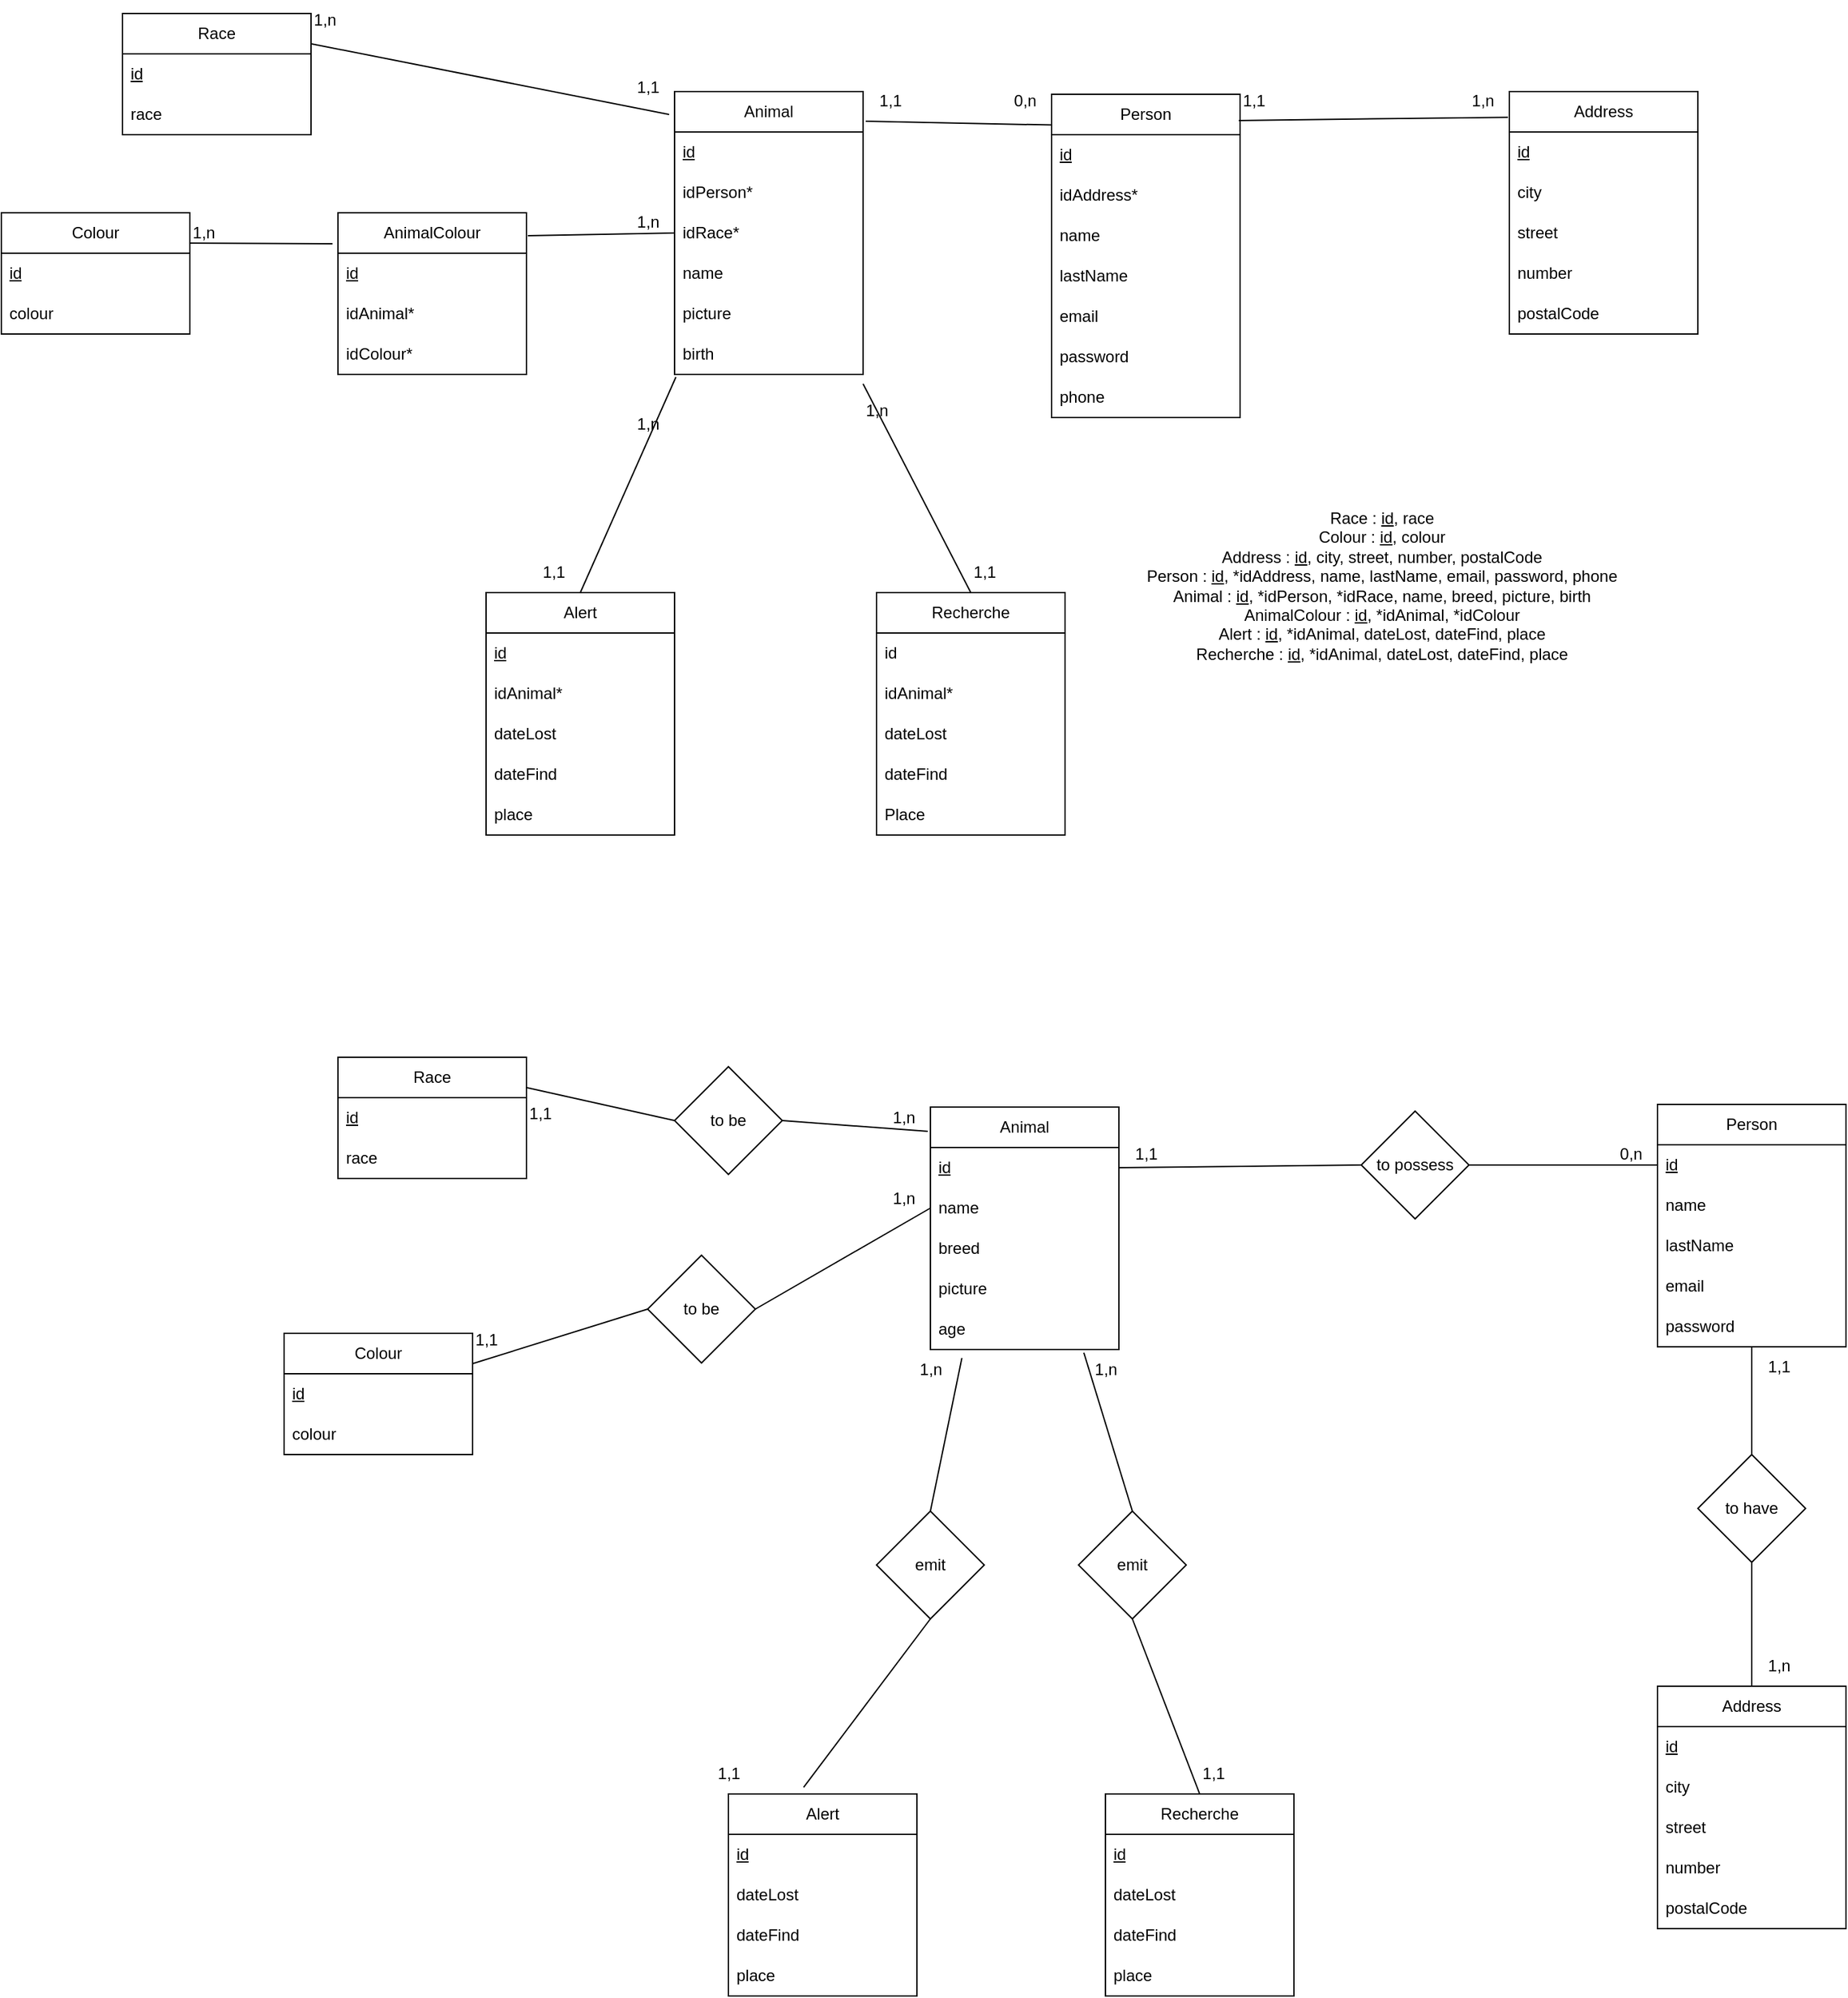 <mxfile version="23.1.2" type="device">
  <diagram name="Page-1" id="J8vOMFHtQtcJ13KvhL6_">
    <mxGraphModel dx="2780" dy="733" grid="1" gridSize="10" guides="1" tooltips="1" connect="1" arrows="1" fold="1" page="0" pageScale="1" pageWidth="827" pageHeight="1169" background="#FFFFFF" math="0" shadow="0">
      <root>
        <mxCell id="0" />
        <mxCell id="1" parent="0" />
        <mxCell id="h1bzfyce9Wk_m36BZG1F-1" value="Animal" style="swimlane;fontStyle=0;childLayout=stackLayout;horizontal=1;startSize=30;horizontalStack=0;resizeParent=1;resizeParentMax=0;resizeLast=0;collapsible=1;marginBottom=0;whiteSpace=wrap;html=1;" vertex="1" parent="1">
          <mxGeometry x="90" y="648" width="140" height="210" as="geometry" />
        </mxCell>
        <mxCell id="h1bzfyce9Wk_m36BZG1F-2" value="&lt;u&gt;id&lt;/u&gt;" style="text;strokeColor=none;fillColor=none;align=left;verticalAlign=middle;spacingLeft=4;spacingRight=4;overflow=hidden;points=[[0,0.5],[1,0.5]];portConstraint=eastwest;rotatable=0;whiteSpace=wrap;html=1;" vertex="1" parent="h1bzfyce9Wk_m36BZG1F-1">
          <mxGeometry y="30" width="140" height="30" as="geometry" />
        </mxCell>
        <mxCell id="h1bzfyce9Wk_m36BZG1F-6" value="idPerson*" style="text;strokeColor=none;fillColor=none;align=left;verticalAlign=middle;spacingLeft=4;spacingRight=4;overflow=hidden;points=[[0,0.5],[1,0.5]];portConstraint=eastwest;rotatable=0;whiteSpace=wrap;html=1;" vertex="1" parent="h1bzfyce9Wk_m36BZG1F-1">
          <mxGeometry y="60" width="140" height="30" as="geometry" />
        </mxCell>
        <mxCell id="h1bzfyce9Wk_m36BZG1F-90" value="idRace*" style="text;strokeColor=none;fillColor=none;align=left;verticalAlign=middle;spacingLeft=4;spacingRight=4;overflow=hidden;points=[[0,0.5],[1,0.5]];portConstraint=eastwest;rotatable=0;whiteSpace=wrap;html=1;" vertex="1" parent="h1bzfyce9Wk_m36BZG1F-1">
          <mxGeometry y="90" width="140" height="30" as="geometry" />
        </mxCell>
        <mxCell id="h1bzfyce9Wk_m36BZG1F-3" value="name" style="text;strokeColor=none;fillColor=none;align=left;verticalAlign=middle;spacingLeft=4;spacingRight=4;overflow=hidden;points=[[0,0.5],[1,0.5]];portConstraint=eastwest;rotatable=0;whiteSpace=wrap;html=1;" vertex="1" parent="h1bzfyce9Wk_m36BZG1F-1">
          <mxGeometry y="120" width="140" height="30" as="geometry" />
        </mxCell>
        <mxCell id="h1bzfyce9Wk_m36BZG1F-5" value="picture" style="text;strokeColor=none;fillColor=none;align=left;verticalAlign=middle;spacingLeft=4;spacingRight=4;overflow=hidden;points=[[0,0.5],[1,0.5]];portConstraint=eastwest;rotatable=0;whiteSpace=wrap;html=1;" vertex="1" parent="h1bzfyce9Wk_m36BZG1F-1">
          <mxGeometry y="150" width="140" height="30" as="geometry" />
        </mxCell>
        <mxCell id="h1bzfyce9Wk_m36BZG1F-7" value="birth" style="text;strokeColor=none;fillColor=none;align=left;verticalAlign=middle;spacingLeft=4;spacingRight=4;overflow=hidden;points=[[0,0.5],[1,0.5]];portConstraint=eastwest;rotatable=0;whiteSpace=wrap;html=1;" vertex="1" parent="h1bzfyce9Wk_m36BZG1F-1">
          <mxGeometry y="180" width="140" height="30" as="geometry" />
        </mxCell>
        <mxCell id="h1bzfyce9Wk_m36BZG1F-8" value="Person" style="swimlane;fontStyle=0;childLayout=stackLayout;horizontal=1;startSize=30;horizontalStack=0;resizeParent=1;resizeParentMax=0;resizeLast=0;collapsible=1;marginBottom=0;whiteSpace=wrap;html=1;" vertex="1" parent="1">
          <mxGeometry x="370" y="650" width="140" height="240" as="geometry" />
        </mxCell>
        <mxCell id="h1bzfyce9Wk_m36BZG1F-9" value="&lt;u&gt;id&lt;/u&gt;" style="text;strokeColor=none;fillColor=none;align=left;verticalAlign=middle;spacingLeft=4;spacingRight=4;overflow=hidden;points=[[0,0.5],[1,0.5]];portConstraint=eastwest;rotatable=0;whiteSpace=wrap;html=1;" vertex="1" parent="h1bzfyce9Wk_m36BZG1F-8">
          <mxGeometry y="30" width="140" height="30" as="geometry" />
        </mxCell>
        <mxCell id="h1bzfyce9Wk_m36BZG1F-14" value="idAddress*" style="text;strokeColor=none;fillColor=none;align=left;verticalAlign=middle;spacingLeft=4;spacingRight=4;overflow=hidden;points=[[0,0.5],[1,0.5]];portConstraint=eastwest;rotatable=0;whiteSpace=wrap;html=1;" vertex="1" parent="h1bzfyce9Wk_m36BZG1F-8">
          <mxGeometry y="60" width="140" height="30" as="geometry" />
        </mxCell>
        <mxCell id="h1bzfyce9Wk_m36BZG1F-10" value="name" style="text;strokeColor=none;fillColor=none;align=left;verticalAlign=middle;spacingLeft=4;spacingRight=4;overflow=hidden;points=[[0,0.5],[1,0.5]];portConstraint=eastwest;rotatable=0;whiteSpace=wrap;html=1;" vertex="1" parent="h1bzfyce9Wk_m36BZG1F-8">
          <mxGeometry y="90" width="140" height="30" as="geometry" />
        </mxCell>
        <mxCell id="h1bzfyce9Wk_m36BZG1F-11" value="lastName" style="text;strokeColor=none;fillColor=none;align=left;verticalAlign=middle;spacingLeft=4;spacingRight=4;overflow=hidden;points=[[0,0.5],[1,0.5]];portConstraint=eastwest;rotatable=0;whiteSpace=wrap;html=1;" vertex="1" parent="h1bzfyce9Wk_m36BZG1F-8">
          <mxGeometry y="120" width="140" height="30" as="geometry" />
        </mxCell>
        <mxCell id="h1bzfyce9Wk_m36BZG1F-12" value="email" style="text;strokeColor=none;fillColor=none;align=left;verticalAlign=middle;spacingLeft=4;spacingRight=4;overflow=hidden;points=[[0,0.5],[1,0.5]];portConstraint=eastwest;rotatable=0;whiteSpace=wrap;html=1;" vertex="1" parent="h1bzfyce9Wk_m36BZG1F-8">
          <mxGeometry y="150" width="140" height="30" as="geometry" />
        </mxCell>
        <mxCell id="h1bzfyce9Wk_m36BZG1F-13" value="password" style="text;strokeColor=none;fillColor=none;align=left;verticalAlign=middle;spacingLeft=4;spacingRight=4;overflow=hidden;points=[[0,0.5],[1,0.5]];portConstraint=eastwest;rotatable=0;whiteSpace=wrap;html=1;" vertex="1" parent="h1bzfyce9Wk_m36BZG1F-8">
          <mxGeometry y="180" width="140" height="30" as="geometry" />
        </mxCell>
        <mxCell id="h1bzfyce9Wk_m36BZG1F-114" value="phone" style="text;strokeColor=none;fillColor=none;align=left;verticalAlign=middle;spacingLeft=4;spacingRight=4;overflow=hidden;points=[[0,0.5],[1,0.5]];portConstraint=eastwest;rotatable=0;whiteSpace=wrap;html=1;" vertex="1" parent="h1bzfyce9Wk_m36BZG1F-8">
          <mxGeometry y="210" width="140" height="30" as="geometry" />
        </mxCell>
        <mxCell id="h1bzfyce9Wk_m36BZG1F-15" value="Alert" style="swimlane;fontStyle=0;childLayout=stackLayout;horizontal=1;startSize=30;horizontalStack=0;resizeParent=1;resizeParentMax=0;resizeLast=0;collapsible=1;marginBottom=0;whiteSpace=wrap;html=1;" vertex="1" parent="1">
          <mxGeometry x="-50" y="1020" width="140" height="180" as="geometry" />
        </mxCell>
        <mxCell id="h1bzfyce9Wk_m36BZG1F-16" value="&lt;u&gt;id&lt;/u&gt;" style="text;strokeColor=none;fillColor=none;align=left;verticalAlign=middle;spacingLeft=4;spacingRight=4;overflow=hidden;points=[[0,0.5],[1,0.5]];portConstraint=eastwest;rotatable=0;whiteSpace=wrap;html=1;" vertex="1" parent="h1bzfyce9Wk_m36BZG1F-15">
          <mxGeometry y="30" width="140" height="30" as="geometry" />
        </mxCell>
        <mxCell id="h1bzfyce9Wk_m36BZG1F-17" value="idAnimal*" style="text;strokeColor=none;fillColor=none;align=left;verticalAlign=middle;spacingLeft=4;spacingRight=4;overflow=hidden;points=[[0,0.5],[1,0.5]];portConstraint=eastwest;rotatable=0;whiteSpace=wrap;html=1;" vertex="1" parent="h1bzfyce9Wk_m36BZG1F-15">
          <mxGeometry y="60" width="140" height="30" as="geometry" />
        </mxCell>
        <mxCell id="h1bzfyce9Wk_m36BZG1F-18" value="dateLost" style="text;strokeColor=none;fillColor=none;align=left;verticalAlign=middle;spacingLeft=4;spacingRight=4;overflow=hidden;points=[[0,0.5],[1,0.5]];portConstraint=eastwest;rotatable=0;whiteSpace=wrap;html=1;" vertex="1" parent="h1bzfyce9Wk_m36BZG1F-15">
          <mxGeometry y="90" width="140" height="30" as="geometry" />
        </mxCell>
        <mxCell id="h1bzfyce9Wk_m36BZG1F-19" value="dateFind" style="text;strokeColor=none;fillColor=none;align=left;verticalAlign=middle;spacingLeft=4;spacingRight=4;overflow=hidden;points=[[0,0.5],[1,0.5]];portConstraint=eastwest;rotatable=0;whiteSpace=wrap;html=1;" vertex="1" parent="h1bzfyce9Wk_m36BZG1F-15">
          <mxGeometry y="120" width="140" height="30" as="geometry" />
        </mxCell>
        <mxCell id="h1bzfyce9Wk_m36BZG1F-20" value="place" style="text;strokeColor=none;fillColor=none;align=left;verticalAlign=middle;spacingLeft=4;spacingRight=4;overflow=hidden;points=[[0,0.5],[1,0.5]];portConstraint=eastwest;rotatable=0;whiteSpace=wrap;html=1;" vertex="1" parent="h1bzfyce9Wk_m36BZG1F-15">
          <mxGeometry y="150" width="140" height="30" as="geometry" />
        </mxCell>
        <mxCell id="h1bzfyce9Wk_m36BZG1F-21" value="Address" style="swimlane;fontStyle=0;childLayout=stackLayout;horizontal=1;startSize=30;horizontalStack=0;resizeParent=1;resizeParentMax=0;resizeLast=0;collapsible=1;marginBottom=0;whiteSpace=wrap;html=1;" vertex="1" parent="1">
          <mxGeometry x="710" y="648" width="140" height="180" as="geometry" />
        </mxCell>
        <mxCell id="h1bzfyce9Wk_m36BZG1F-22" value="&lt;u&gt;id&lt;/u&gt;" style="text;strokeColor=none;fillColor=none;align=left;verticalAlign=middle;spacingLeft=4;spacingRight=4;overflow=hidden;points=[[0,0.5],[1,0.5]];portConstraint=eastwest;rotatable=0;whiteSpace=wrap;html=1;" vertex="1" parent="h1bzfyce9Wk_m36BZG1F-21">
          <mxGeometry y="30" width="140" height="30" as="geometry" />
        </mxCell>
        <mxCell id="h1bzfyce9Wk_m36BZG1F-23" value="city" style="text;strokeColor=none;fillColor=none;align=left;verticalAlign=middle;spacingLeft=4;spacingRight=4;overflow=hidden;points=[[0,0.5],[1,0.5]];portConstraint=eastwest;rotatable=0;whiteSpace=wrap;html=1;" vertex="1" parent="h1bzfyce9Wk_m36BZG1F-21">
          <mxGeometry y="60" width="140" height="30" as="geometry" />
        </mxCell>
        <mxCell id="h1bzfyce9Wk_m36BZG1F-24" value="street" style="text;strokeColor=none;fillColor=none;align=left;verticalAlign=middle;spacingLeft=4;spacingRight=4;overflow=hidden;points=[[0,0.5],[1,0.5]];portConstraint=eastwest;rotatable=0;whiteSpace=wrap;html=1;" vertex="1" parent="h1bzfyce9Wk_m36BZG1F-21">
          <mxGeometry y="90" width="140" height="30" as="geometry" />
        </mxCell>
        <mxCell id="h1bzfyce9Wk_m36BZG1F-25" value="number" style="text;strokeColor=none;fillColor=none;align=left;verticalAlign=middle;spacingLeft=4;spacingRight=4;overflow=hidden;points=[[0,0.5],[1,0.5]];portConstraint=eastwest;rotatable=0;whiteSpace=wrap;html=1;" vertex="1" parent="h1bzfyce9Wk_m36BZG1F-21">
          <mxGeometry y="120" width="140" height="30" as="geometry" />
        </mxCell>
        <mxCell id="h1bzfyce9Wk_m36BZG1F-26" value="postalCode" style="text;strokeColor=none;fillColor=none;align=left;verticalAlign=middle;spacingLeft=4;spacingRight=4;overflow=hidden;points=[[0,0.5],[1,0.5]];portConstraint=eastwest;rotatable=0;whiteSpace=wrap;html=1;" vertex="1" parent="h1bzfyce9Wk_m36BZG1F-21">
          <mxGeometry y="150" width="140" height="30" as="geometry" />
        </mxCell>
        <mxCell id="h1bzfyce9Wk_m36BZG1F-28" value="" style="endArrow=none;html=1;rounded=0;exitX=1.014;exitY=0.105;exitDx=0;exitDy=0;exitPerimeter=0;entryX=0;entryY=0.095;entryDx=0;entryDy=0;entryPerimeter=0;" edge="1" parent="1" source="h1bzfyce9Wk_m36BZG1F-1" target="h1bzfyce9Wk_m36BZG1F-8">
          <mxGeometry width="50" height="50" relative="1" as="geometry">
            <mxPoint x="680" y="990" as="sourcePoint" />
            <mxPoint x="730" y="940" as="targetPoint" />
          </mxGeometry>
        </mxCell>
        <mxCell id="h1bzfyce9Wk_m36BZG1F-31" value="0,n" style="text;html=1;align=center;verticalAlign=middle;resizable=0;points=[];autosize=1;strokeColor=none;fillColor=none;" vertex="1" parent="1">
          <mxGeometry x="330" y="640" width="40" height="30" as="geometry" />
        </mxCell>
        <mxCell id="h1bzfyce9Wk_m36BZG1F-33" value="1,1" style="text;html=1;align=center;verticalAlign=middle;resizable=0;points=[];autosize=1;strokeColor=none;fillColor=none;" vertex="1" parent="1">
          <mxGeometry x="230" y="640" width="40" height="30" as="geometry" />
        </mxCell>
        <mxCell id="h1bzfyce9Wk_m36BZG1F-37" value="Animal" style="swimlane;fontStyle=0;childLayout=stackLayout;horizontal=1;startSize=30;horizontalStack=0;resizeParent=1;resizeParentMax=0;resizeLast=0;collapsible=1;marginBottom=0;whiteSpace=wrap;html=1;" vertex="1" parent="1">
          <mxGeometry x="280" y="1402" width="140" height="180" as="geometry" />
        </mxCell>
        <mxCell id="h1bzfyce9Wk_m36BZG1F-38" value="&lt;u&gt;id&lt;/u&gt;" style="text;strokeColor=none;fillColor=none;align=left;verticalAlign=middle;spacingLeft=4;spacingRight=4;overflow=hidden;points=[[0,0.5],[1,0.5]];portConstraint=eastwest;rotatable=0;whiteSpace=wrap;html=1;" vertex="1" parent="h1bzfyce9Wk_m36BZG1F-37">
          <mxGeometry y="30" width="140" height="30" as="geometry" />
        </mxCell>
        <mxCell id="h1bzfyce9Wk_m36BZG1F-39" value="name" style="text;strokeColor=none;fillColor=none;align=left;verticalAlign=middle;spacingLeft=4;spacingRight=4;overflow=hidden;points=[[0,0.5],[1,0.5]];portConstraint=eastwest;rotatable=0;whiteSpace=wrap;html=1;" vertex="1" parent="h1bzfyce9Wk_m36BZG1F-37">
          <mxGeometry y="60" width="140" height="30" as="geometry" />
        </mxCell>
        <mxCell id="h1bzfyce9Wk_m36BZG1F-40" value="breed" style="text;strokeColor=none;fillColor=none;align=left;verticalAlign=middle;spacingLeft=4;spacingRight=4;overflow=hidden;points=[[0,0.5],[1,0.5]];portConstraint=eastwest;rotatable=0;whiteSpace=wrap;html=1;" vertex="1" parent="h1bzfyce9Wk_m36BZG1F-37">
          <mxGeometry y="90" width="140" height="30" as="geometry" />
        </mxCell>
        <mxCell id="h1bzfyce9Wk_m36BZG1F-41" value="picture" style="text;strokeColor=none;fillColor=none;align=left;verticalAlign=middle;spacingLeft=4;spacingRight=4;overflow=hidden;points=[[0,0.5],[1,0.5]];portConstraint=eastwest;rotatable=0;whiteSpace=wrap;html=1;" vertex="1" parent="h1bzfyce9Wk_m36BZG1F-37">
          <mxGeometry y="120" width="140" height="30" as="geometry" />
        </mxCell>
        <mxCell id="h1bzfyce9Wk_m36BZG1F-42" value="age" style="text;strokeColor=none;fillColor=none;align=left;verticalAlign=middle;spacingLeft=4;spacingRight=4;overflow=hidden;points=[[0,0.5],[1,0.5]];portConstraint=eastwest;rotatable=0;whiteSpace=wrap;html=1;" vertex="1" parent="h1bzfyce9Wk_m36BZG1F-37">
          <mxGeometry y="150" width="140" height="30" as="geometry" />
        </mxCell>
        <mxCell id="h1bzfyce9Wk_m36BZG1F-43" value="Person" style="swimlane;fontStyle=0;childLayout=stackLayout;horizontal=1;startSize=30;horizontalStack=0;resizeParent=1;resizeParentMax=0;resizeLast=0;collapsible=1;marginBottom=0;whiteSpace=wrap;html=1;" vertex="1" parent="1">
          <mxGeometry x="820" y="1400" width="140" height="180" as="geometry" />
        </mxCell>
        <mxCell id="h1bzfyce9Wk_m36BZG1F-44" value="&lt;u&gt;id&lt;/u&gt;" style="text;strokeColor=none;fillColor=none;align=left;verticalAlign=middle;spacingLeft=4;spacingRight=4;overflow=hidden;points=[[0,0.5],[1,0.5]];portConstraint=eastwest;rotatable=0;whiteSpace=wrap;html=1;" vertex="1" parent="h1bzfyce9Wk_m36BZG1F-43">
          <mxGeometry y="30" width="140" height="30" as="geometry" />
        </mxCell>
        <mxCell id="h1bzfyce9Wk_m36BZG1F-45" value="name" style="text;strokeColor=none;fillColor=none;align=left;verticalAlign=middle;spacingLeft=4;spacingRight=4;overflow=hidden;points=[[0,0.5],[1,0.5]];portConstraint=eastwest;rotatable=0;whiteSpace=wrap;html=1;" vertex="1" parent="h1bzfyce9Wk_m36BZG1F-43">
          <mxGeometry y="60" width="140" height="30" as="geometry" />
        </mxCell>
        <mxCell id="h1bzfyce9Wk_m36BZG1F-46" value="lastName" style="text;strokeColor=none;fillColor=none;align=left;verticalAlign=middle;spacingLeft=4;spacingRight=4;overflow=hidden;points=[[0,0.5],[1,0.5]];portConstraint=eastwest;rotatable=0;whiteSpace=wrap;html=1;" vertex="1" parent="h1bzfyce9Wk_m36BZG1F-43">
          <mxGeometry y="90" width="140" height="30" as="geometry" />
        </mxCell>
        <mxCell id="h1bzfyce9Wk_m36BZG1F-47" value="email" style="text;strokeColor=none;fillColor=none;align=left;verticalAlign=middle;spacingLeft=4;spacingRight=4;overflow=hidden;points=[[0,0.5],[1,0.5]];portConstraint=eastwest;rotatable=0;whiteSpace=wrap;html=1;" vertex="1" parent="h1bzfyce9Wk_m36BZG1F-43">
          <mxGeometry y="120" width="140" height="30" as="geometry" />
        </mxCell>
        <mxCell id="h1bzfyce9Wk_m36BZG1F-48" value="password" style="text;strokeColor=none;fillColor=none;align=left;verticalAlign=middle;spacingLeft=4;spacingRight=4;overflow=hidden;points=[[0,0.5],[1,0.5]];portConstraint=eastwest;rotatable=0;whiteSpace=wrap;html=1;" vertex="1" parent="h1bzfyce9Wk_m36BZG1F-43">
          <mxGeometry y="150" width="140" height="30" as="geometry" />
        </mxCell>
        <mxCell id="h1bzfyce9Wk_m36BZG1F-49" value="Alert" style="swimlane;fontStyle=0;childLayout=stackLayout;horizontal=1;startSize=30;horizontalStack=0;resizeParent=1;resizeParentMax=0;resizeLast=0;collapsible=1;marginBottom=0;whiteSpace=wrap;html=1;" vertex="1" parent="1">
          <mxGeometry x="130" y="1912" width="140" height="150" as="geometry" />
        </mxCell>
        <mxCell id="h1bzfyce9Wk_m36BZG1F-50" value="&lt;u&gt;id&lt;/u&gt;" style="text;strokeColor=none;fillColor=none;align=left;verticalAlign=middle;spacingLeft=4;spacingRight=4;overflow=hidden;points=[[0,0.5],[1,0.5]];portConstraint=eastwest;rotatable=0;whiteSpace=wrap;html=1;" vertex="1" parent="h1bzfyce9Wk_m36BZG1F-49">
          <mxGeometry y="30" width="140" height="30" as="geometry" />
        </mxCell>
        <mxCell id="h1bzfyce9Wk_m36BZG1F-51" value="dateLost" style="text;strokeColor=none;fillColor=none;align=left;verticalAlign=middle;spacingLeft=4;spacingRight=4;overflow=hidden;points=[[0,0.5],[1,0.5]];portConstraint=eastwest;rotatable=0;whiteSpace=wrap;html=1;" vertex="1" parent="h1bzfyce9Wk_m36BZG1F-49">
          <mxGeometry y="60" width="140" height="30" as="geometry" />
        </mxCell>
        <mxCell id="h1bzfyce9Wk_m36BZG1F-52" value="dateFind" style="text;strokeColor=none;fillColor=none;align=left;verticalAlign=middle;spacingLeft=4;spacingRight=4;overflow=hidden;points=[[0,0.5],[1,0.5]];portConstraint=eastwest;rotatable=0;whiteSpace=wrap;html=1;" vertex="1" parent="h1bzfyce9Wk_m36BZG1F-49">
          <mxGeometry y="90" width="140" height="30" as="geometry" />
        </mxCell>
        <mxCell id="h1bzfyce9Wk_m36BZG1F-53" value="place" style="text;strokeColor=none;fillColor=none;align=left;verticalAlign=middle;spacingLeft=4;spacingRight=4;overflow=hidden;points=[[0,0.5],[1,0.5]];portConstraint=eastwest;rotatable=0;whiteSpace=wrap;html=1;" vertex="1" parent="h1bzfyce9Wk_m36BZG1F-49">
          <mxGeometry y="120" width="140" height="30" as="geometry" />
        </mxCell>
        <mxCell id="h1bzfyce9Wk_m36BZG1F-54" value="Address" style="swimlane;fontStyle=0;childLayout=stackLayout;horizontal=1;startSize=30;horizontalStack=0;resizeParent=1;resizeParentMax=0;resizeLast=0;collapsible=1;marginBottom=0;whiteSpace=wrap;html=1;" vertex="1" parent="1">
          <mxGeometry x="820" y="1832" width="140" height="180" as="geometry" />
        </mxCell>
        <mxCell id="h1bzfyce9Wk_m36BZG1F-55" value="&lt;u&gt;id&lt;/u&gt;" style="text;strokeColor=none;fillColor=none;align=left;verticalAlign=middle;spacingLeft=4;spacingRight=4;overflow=hidden;points=[[0,0.5],[1,0.5]];portConstraint=eastwest;rotatable=0;whiteSpace=wrap;html=1;" vertex="1" parent="h1bzfyce9Wk_m36BZG1F-54">
          <mxGeometry y="30" width="140" height="30" as="geometry" />
        </mxCell>
        <mxCell id="h1bzfyce9Wk_m36BZG1F-56" value="city" style="text;strokeColor=none;fillColor=none;align=left;verticalAlign=middle;spacingLeft=4;spacingRight=4;overflow=hidden;points=[[0,0.5],[1,0.5]];portConstraint=eastwest;rotatable=0;whiteSpace=wrap;html=1;" vertex="1" parent="h1bzfyce9Wk_m36BZG1F-54">
          <mxGeometry y="60" width="140" height="30" as="geometry" />
        </mxCell>
        <mxCell id="h1bzfyce9Wk_m36BZG1F-57" value="street" style="text;strokeColor=none;fillColor=none;align=left;verticalAlign=middle;spacingLeft=4;spacingRight=4;overflow=hidden;points=[[0,0.5],[1,0.5]];portConstraint=eastwest;rotatable=0;whiteSpace=wrap;html=1;" vertex="1" parent="h1bzfyce9Wk_m36BZG1F-54">
          <mxGeometry y="90" width="140" height="30" as="geometry" />
        </mxCell>
        <mxCell id="h1bzfyce9Wk_m36BZG1F-58" value="number" style="text;strokeColor=none;fillColor=none;align=left;verticalAlign=middle;spacingLeft=4;spacingRight=4;overflow=hidden;points=[[0,0.5],[1,0.5]];portConstraint=eastwest;rotatable=0;whiteSpace=wrap;html=1;" vertex="1" parent="h1bzfyce9Wk_m36BZG1F-54">
          <mxGeometry y="120" width="140" height="30" as="geometry" />
        </mxCell>
        <mxCell id="h1bzfyce9Wk_m36BZG1F-59" value="postalCode" style="text;strokeColor=none;fillColor=none;align=left;verticalAlign=middle;spacingLeft=4;spacingRight=4;overflow=hidden;points=[[0,0.5],[1,0.5]];portConstraint=eastwest;rotatable=0;whiteSpace=wrap;html=1;" vertex="1" parent="h1bzfyce9Wk_m36BZG1F-54">
          <mxGeometry y="150" width="140" height="30" as="geometry" />
        </mxCell>
        <mxCell id="h1bzfyce9Wk_m36BZG1F-60" value="1,n" style="text;html=1;align=center;verticalAlign=middle;resizable=0;points=[];autosize=1;strokeColor=none;fillColor=none;" vertex="1" parent="1">
          <mxGeometry x="890" y="1802" width="40" height="30" as="geometry" />
        </mxCell>
        <mxCell id="h1bzfyce9Wk_m36BZG1F-61" value="0,n" style="text;html=1;align=center;verticalAlign=middle;resizable=0;points=[];autosize=1;strokeColor=none;fillColor=none;" vertex="1" parent="1">
          <mxGeometry x="780" y="1422" width="40" height="30" as="geometry" />
        </mxCell>
        <mxCell id="h1bzfyce9Wk_m36BZG1F-62" value="1,n" style="text;html=1;align=center;verticalAlign=middle;resizable=0;points=[];autosize=1;strokeColor=none;fillColor=none;" vertex="1" parent="1">
          <mxGeometry x="260" y="1582" width="40" height="30" as="geometry" />
        </mxCell>
        <mxCell id="h1bzfyce9Wk_m36BZG1F-63" value="1,1" style="text;html=1;align=center;verticalAlign=middle;resizable=0;points=[];autosize=1;strokeColor=none;fillColor=none;" vertex="1" parent="1">
          <mxGeometry x="420" y="1422" width="40" height="30" as="geometry" />
        </mxCell>
        <mxCell id="h1bzfyce9Wk_m36BZG1F-64" value="1,1" style="text;html=1;align=center;verticalAlign=middle;resizable=0;points=[];autosize=1;strokeColor=none;fillColor=none;" vertex="1" parent="1">
          <mxGeometry x="890" y="1580" width="40" height="30" as="geometry" />
        </mxCell>
        <mxCell id="h1bzfyce9Wk_m36BZG1F-65" value="1,1" style="text;html=1;align=center;verticalAlign=middle;resizable=0;points=[];autosize=1;strokeColor=none;fillColor=none;" vertex="1" parent="1">
          <mxGeometry x="110" y="1882" width="40" height="30" as="geometry" />
        </mxCell>
        <mxCell id="h1bzfyce9Wk_m36BZG1F-70" value="" style="endArrow=none;html=1;rounded=0;exitX=0.5;exitY=1;exitDx=0;exitDy=0;entryX=0.399;entryY=-0.033;entryDx=0;entryDy=0;entryPerimeter=0;" edge="1" parent="1" source="h1bzfyce9Wk_m36BZG1F-121" target="h1bzfyce9Wk_m36BZG1F-49">
          <mxGeometry width="50" height="50" relative="1" as="geometry">
            <mxPoint x="430" y="1802" as="sourcePoint" />
            <mxPoint x="371.92" y="1975.89" as="targetPoint" />
          </mxGeometry>
        </mxCell>
        <mxCell id="h1bzfyce9Wk_m36BZG1F-74" value="Race" style="swimlane;fontStyle=0;childLayout=stackLayout;horizontal=1;startSize=30;horizontalStack=0;resizeParent=1;resizeParentMax=0;resizeLast=0;collapsible=1;marginBottom=0;whiteSpace=wrap;html=1;" vertex="1" parent="1">
          <mxGeometry x="-320" y="590" width="140" height="90" as="geometry" />
        </mxCell>
        <mxCell id="h1bzfyce9Wk_m36BZG1F-75" value="&lt;u&gt;id&lt;/u&gt;" style="text;strokeColor=none;fillColor=none;align=left;verticalAlign=middle;spacingLeft=4;spacingRight=4;overflow=hidden;points=[[0,0.5],[1,0.5]];portConstraint=eastwest;rotatable=0;whiteSpace=wrap;html=1;" vertex="1" parent="h1bzfyce9Wk_m36BZG1F-74">
          <mxGeometry y="30" width="140" height="30" as="geometry" />
        </mxCell>
        <mxCell id="h1bzfyce9Wk_m36BZG1F-76" value="race" style="text;strokeColor=none;fillColor=none;align=left;verticalAlign=middle;spacingLeft=4;spacingRight=4;overflow=hidden;points=[[0,0.5],[1,0.5]];portConstraint=eastwest;rotatable=0;whiteSpace=wrap;html=1;" vertex="1" parent="h1bzfyce9Wk_m36BZG1F-74">
          <mxGeometry y="60" width="140" height="30" as="geometry" />
        </mxCell>
        <mxCell id="h1bzfyce9Wk_m36BZG1F-78" value="Colour" style="swimlane;fontStyle=0;childLayout=stackLayout;horizontal=1;startSize=30;horizontalStack=0;resizeParent=1;resizeParentMax=0;resizeLast=0;collapsible=1;marginBottom=0;whiteSpace=wrap;html=1;" vertex="1" parent="1">
          <mxGeometry x="-410" y="738" width="140" height="90" as="geometry" />
        </mxCell>
        <mxCell id="h1bzfyce9Wk_m36BZG1F-79" value="&lt;u&gt;id&lt;/u&gt;" style="text;strokeColor=none;fillColor=none;align=left;verticalAlign=middle;spacingLeft=4;spacingRight=4;overflow=hidden;points=[[0,0.5],[1,0.5]];portConstraint=eastwest;rotatable=0;whiteSpace=wrap;html=1;" vertex="1" parent="h1bzfyce9Wk_m36BZG1F-78">
          <mxGeometry y="30" width="140" height="30" as="geometry" />
        </mxCell>
        <mxCell id="h1bzfyce9Wk_m36BZG1F-80" value="colour" style="text;strokeColor=none;fillColor=none;align=left;verticalAlign=middle;spacingLeft=4;spacingRight=4;overflow=hidden;points=[[0,0.5],[1,0.5]];portConstraint=eastwest;rotatable=0;whiteSpace=wrap;html=1;" vertex="1" parent="h1bzfyce9Wk_m36BZG1F-78">
          <mxGeometry y="60" width="140" height="30" as="geometry" />
        </mxCell>
        <mxCell id="h1bzfyce9Wk_m36BZG1F-82" value="" style="endArrow=none;html=1;rounded=0;exitX=1;exitY=0.25;exitDx=0;exitDy=0;entryX=-0.029;entryY=0.081;entryDx=0;entryDy=0;entryPerimeter=0;" edge="1" parent="1" source="h1bzfyce9Wk_m36BZG1F-74" target="h1bzfyce9Wk_m36BZG1F-1">
          <mxGeometry width="50" height="50" relative="1" as="geometry">
            <mxPoint x="60" y="930" as="sourcePoint" />
            <mxPoint x="110" y="880" as="targetPoint" />
          </mxGeometry>
        </mxCell>
        <mxCell id="h1bzfyce9Wk_m36BZG1F-84" value="1,n" style="text;html=1;align=center;verticalAlign=middle;resizable=0;points=[];autosize=1;strokeColor=none;fillColor=none;" vertex="1" parent="1">
          <mxGeometry x="-190" y="580" width="40" height="30" as="geometry" />
        </mxCell>
        <mxCell id="h1bzfyce9Wk_m36BZG1F-85" value="1,1" style="text;html=1;align=center;verticalAlign=middle;resizable=0;points=[];autosize=1;strokeColor=none;fillColor=none;" vertex="1" parent="1">
          <mxGeometry x="50" y="630" width="40" height="30" as="geometry" />
        </mxCell>
        <mxCell id="h1bzfyce9Wk_m36BZG1F-86" value="Recherche" style="swimlane;fontStyle=0;childLayout=stackLayout;horizontal=1;startSize=30;horizontalStack=0;resizeParent=1;resizeParentMax=0;resizeLast=0;collapsible=1;marginBottom=0;whiteSpace=wrap;html=1;" vertex="1" parent="1">
          <mxGeometry x="240" y="1020" width="140" height="180" as="geometry" />
        </mxCell>
        <mxCell id="h1bzfyce9Wk_m36BZG1F-87" value="id" style="text;strokeColor=none;fillColor=none;align=left;verticalAlign=middle;spacingLeft=4;spacingRight=4;overflow=hidden;points=[[0,0.5],[1,0.5]];portConstraint=eastwest;rotatable=0;whiteSpace=wrap;html=1;" vertex="1" parent="h1bzfyce9Wk_m36BZG1F-86">
          <mxGeometry y="30" width="140" height="30" as="geometry" />
        </mxCell>
        <mxCell id="h1bzfyce9Wk_m36BZG1F-88" value="idAnimal*" style="text;strokeColor=none;fillColor=none;align=left;verticalAlign=middle;spacingLeft=4;spacingRight=4;overflow=hidden;points=[[0,0.5],[1,0.5]];portConstraint=eastwest;rotatable=0;whiteSpace=wrap;html=1;" vertex="1" parent="h1bzfyce9Wk_m36BZG1F-86">
          <mxGeometry y="60" width="140" height="30" as="geometry" />
        </mxCell>
        <mxCell id="h1bzfyce9Wk_m36BZG1F-89" value="dateLost" style="text;strokeColor=none;fillColor=none;align=left;verticalAlign=middle;spacingLeft=4;spacingRight=4;overflow=hidden;points=[[0,0.5],[1,0.5]];portConstraint=eastwest;rotatable=0;whiteSpace=wrap;html=1;" vertex="1" parent="h1bzfyce9Wk_m36BZG1F-86">
          <mxGeometry y="90" width="140" height="30" as="geometry" />
        </mxCell>
        <mxCell id="h1bzfyce9Wk_m36BZG1F-105" value="dateFind" style="text;strokeColor=none;fillColor=none;align=left;verticalAlign=middle;spacingLeft=4;spacingRight=4;overflow=hidden;points=[[0,0.5],[1,0.5]];portConstraint=eastwest;rotatable=0;whiteSpace=wrap;html=1;" vertex="1" parent="h1bzfyce9Wk_m36BZG1F-86">
          <mxGeometry y="120" width="140" height="30" as="geometry" />
        </mxCell>
        <mxCell id="h1bzfyce9Wk_m36BZG1F-106" value="Place" style="text;strokeColor=none;fillColor=none;align=left;verticalAlign=middle;spacingLeft=4;spacingRight=4;overflow=hidden;points=[[0,0.5],[1,0.5]];portConstraint=eastwest;rotatable=0;whiteSpace=wrap;html=1;" vertex="1" parent="h1bzfyce9Wk_m36BZG1F-86">
          <mxGeometry y="150" width="140" height="30" as="geometry" />
        </mxCell>
        <mxCell id="h1bzfyce9Wk_m36BZG1F-92" value="AnimalColour" style="swimlane;fontStyle=0;childLayout=stackLayout;horizontal=1;startSize=30;horizontalStack=0;resizeParent=1;resizeParentMax=0;resizeLast=0;collapsible=1;marginBottom=0;whiteSpace=wrap;html=1;" vertex="1" parent="1">
          <mxGeometry x="-160" y="738" width="140" height="120" as="geometry" />
        </mxCell>
        <mxCell id="h1bzfyce9Wk_m36BZG1F-93" value="&lt;u&gt;id&lt;/u&gt;" style="text;strokeColor=none;fillColor=none;align=left;verticalAlign=middle;spacingLeft=4;spacingRight=4;overflow=hidden;points=[[0,0.5],[1,0.5]];portConstraint=eastwest;rotatable=0;whiteSpace=wrap;html=1;" vertex="1" parent="h1bzfyce9Wk_m36BZG1F-92">
          <mxGeometry y="30" width="140" height="30" as="geometry" />
        </mxCell>
        <mxCell id="h1bzfyce9Wk_m36BZG1F-94" value="idAnimal*" style="text;strokeColor=none;fillColor=none;align=left;verticalAlign=middle;spacingLeft=4;spacingRight=4;overflow=hidden;points=[[0,0.5],[1,0.5]];portConstraint=eastwest;rotatable=0;whiteSpace=wrap;html=1;" vertex="1" parent="h1bzfyce9Wk_m36BZG1F-92">
          <mxGeometry y="60" width="140" height="30" as="geometry" />
        </mxCell>
        <mxCell id="h1bzfyce9Wk_m36BZG1F-95" value="idColour*" style="text;strokeColor=none;fillColor=none;align=left;verticalAlign=middle;spacingLeft=4;spacingRight=4;overflow=hidden;points=[[0,0.5],[1,0.5]];portConstraint=eastwest;rotatable=0;whiteSpace=wrap;html=1;" vertex="1" parent="h1bzfyce9Wk_m36BZG1F-92">
          <mxGeometry y="90" width="140" height="30" as="geometry" />
        </mxCell>
        <mxCell id="h1bzfyce9Wk_m36BZG1F-96" value="" style="endArrow=none;html=1;rounded=0;exitX=1;exitY=0.25;exitDx=0;exitDy=0;entryX=-0.029;entryY=0.192;entryDx=0;entryDy=0;entryPerimeter=0;" edge="1" parent="1" source="h1bzfyce9Wk_m36BZG1F-78" target="h1bzfyce9Wk_m36BZG1F-92">
          <mxGeometry width="50" height="50" relative="1" as="geometry">
            <mxPoint x="60" y="930" as="sourcePoint" />
            <mxPoint x="110" y="880" as="targetPoint" />
          </mxGeometry>
        </mxCell>
        <mxCell id="h1bzfyce9Wk_m36BZG1F-97" value="" style="endArrow=none;html=1;rounded=0;exitX=1.007;exitY=0.142;exitDx=0;exitDy=0;exitPerimeter=0;entryX=0;entryY=0.5;entryDx=0;entryDy=0;" edge="1" parent="1" source="h1bzfyce9Wk_m36BZG1F-92" target="h1bzfyce9Wk_m36BZG1F-90">
          <mxGeometry width="50" height="50" relative="1" as="geometry">
            <mxPoint x="60" y="930" as="sourcePoint" />
            <mxPoint x="110" y="880" as="targetPoint" />
          </mxGeometry>
        </mxCell>
        <mxCell id="h1bzfyce9Wk_m36BZG1F-98" value="1,n" style="text;html=1;align=center;verticalAlign=middle;resizable=0;points=[];autosize=1;strokeColor=none;fillColor=none;" vertex="1" parent="1">
          <mxGeometry x="-280" y="738" width="40" height="30" as="geometry" />
        </mxCell>
        <mxCell id="h1bzfyce9Wk_m36BZG1F-99" value="1,n" style="text;html=1;align=center;verticalAlign=middle;resizable=0;points=[];autosize=1;strokeColor=none;fillColor=none;" vertex="1" parent="1">
          <mxGeometry x="50" y="730" width="40" height="30" as="geometry" />
        </mxCell>
        <mxCell id="h1bzfyce9Wk_m36BZG1F-101" value="" style="endArrow=none;html=1;rounded=0;entryX=-0.007;entryY=0.106;entryDx=0;entryDy=0;entryPerimeter=0;exitX=0.993;exitY=0.081;exitDx=0;exitDy=0;exitPerimeter=0;" edge="1" parent="1" source="h1bzfyce9Wk_m36BZG1F-8" target="h1bzfyce9Wk_m36BZG1F-21">
          <mxGeometry width="50" height="50" relative="1" as="geometry">
            <mxPoint x="330" y="940" as="sourcePoint" />
            <mxPoint x="380" y="890" as="targetPoint" />
          </mxGeometry>
        </mxCell>
        <mxCell id="h1bzfyce9Wk_m36BZG1F-102" value="1,1" style="text;html=1;align=center;verticalAlign=middle;resizable=0;points=[];autosize=1;strokeColor=none;fillColor=none;" vertex="1" parent="1">
          <mxGeometry x="500" y="640" width="40" height="30" as="geometry" />
        </mxCell>
        <mxCell id="h1bzfyce9Wk_m36BZG1F-103" value="1,n" style="text;html=1;align=center;verticalAlign=middle;resizable=0;points=[];autosize=1;strokeColor=none;fillColor=none;" vertex="1" parent="1">
          <mxGeometry x="670" y="640" width="40" height="30" as="geometry" />
        </mxCell>
        <mxCell id="h1bzfyce9Wk_m36BZG1F-107" value="" style="endArrow=none;html=1;rounded=0;entryX=0.007;entryY=1.067;entryDx=0;entryDy=0;entryPerimeter=0;exitX=0.5;exitY=0;exitDx=0;exitDy=0;" edge="1" parent="1" source="h1bzfyce9Wk_m36BZG1F-15" target="h1bzfyce9Wk_m36BZG1F-7">
          <mxGeometry width="50" height="50" relative="1" as="geometry">
            <mxPoint x="30" y="1000" as="sourcePoint" />
            <mxPoint x="80" y="950" as="targetPoint" />
          </mxGeometry>
        </mxCell>
        <mxCell id="h1bzfyce9Wk_m36BZG1F-108" value="" style="endArrow=none;html=1;rounded=0;entryX=0.5;entryY=0;entryDx=0;entryDy=0;exitX=1;exitY=1.233;exitDx=0;exitDy=0;exitPerimeter=0;" edge="1" parent="1" source="h1bzfyce9Wk_m36BZG1F-7" target="h1bzfyce9Wk_m36BZG1F-86">
          <mxGeometry width="50" height="50" relative="1" as="geometry">
            <mxPoint x="30" y="1000" as="sourcePoint" />
            <mxPoint x="80" y="950" as="targetPoint" />
          </mxGeometry>
        </mxCell>
        <mxCell id="h1bzfyce9Wk_m36BZG1F-109" value="1,1" style="text;html=1;align=center;verticalAlign=middle;resizable=0;points=[];autosize=1;strokeColor=none;fillColor=none;" vertex="1" parent="1">
          <mxGeometry x="300" y="990" width="40" height="30" as="geometry" />
        </mxCell>
        <mxCell id="h1bzfyce9Wk_m36BZG1F-110" value="1,n" style="text;html=1;align=center;verticalAlign=middle;resizable=0;points=[];autosize=1;strokeColor=none;fillColor=none;" vertex="1" parent="1">
          <mxGeometry x="220" y="870" width="40" height="30" as="geometry" />
        </mxCell>
        <mxCell id="h1bzfyce9Wk_m36BZG1F-111" value="1,1" style="text;html=1;align=center;verticalAlign=middle;resizable=0;points=[];autosize=1;strokeColor=none;fillColor=none;" vertex="1" parent="1">
          <mxGeometry x="-20" y="990" width="40" height="30" as="geometry" />
        </mxCell>
        <mxCell id="h1bzfyce9Wk_m36BZG1F-112" value="1,n" style="text;html=1;align=center;verticalAlign=middle;resizable=0;points=[];autosize=1;strokeColor=none;fillColor=none;" vertex="1" parent="1">
          <mxGeometry x="50" y="880" width="40" height="30" as="geometry" />
        </mxCell>
        <mxCell id="h1bzfyce9Wk_m36BZG1F-113" value="Race : &lt;u&gt;id&lt;/u&gt;, race&lt;br&gt;Colour : &lt;u&gt;id&lt;/u&gt;, colour&lt;br&gt;Address : &lt;u&gt;id&lt;/u&gt;, city, street, number, postalCode&lt;br&gt;Person : &lt;u&gt;id&lt;/u&gt;, *idAddress, name, lastName, email, password, phone&lt;br&gt;Animal : &lt;u&gt;id&lt;/u&gt;, *idPerson, *idRace, name, breed, picture, birth&lt;br&gt;AnimalColour : &lt;u&gt;id&lt;/u&gt;, *idAnimal, *idColour&lt;br&gt;Alert : &lt;u&gt;id&lt;/u&gt;, *idAnimal, dateLost, dateFind, place&lt;br&gt;Recherche : &lt;u&gt;id&lt;/u&gt;, *idAnimal, dateLost, dateFind, place" style="text;html=1;align=center;verticalAlign=middle;resizable=0;points=[];autosize=1;strokeColor=none;fillColor=none;" vertex="1" parent="1">
          <mxGeometry x="430" y="950" width="370" height="130" as="geometry" />
        </mxCell>
        <mxCell id="h1bzfyce9Wk_m36BZG1F-115" value="to possess" style="rhombus;whiteSpace=wrap;html=1;" vertex="1" parent="1">
          <mxGeometry x="600" y="1405" width="80" height="80" as="geometry" />
        </mxCell>
        <mxCell id="h1bzfyce9Wk_m36BZG1F-116" value="" style="endArrow=none;html=1;rounded=0;entryX=0;entryY=0.5;entryDx=0;entryDy=0;exitX=1;exitY=0.5;exitDx=0;exitDy=0;" edge="1" parent="1" source="h1bzfyce9Wk_m36BZG1F-38" target="h1bzfyce9Wk_m36BZG1F-115">
          <mxGeometry width="50" height="50" relative="1" as="geometry">
            <mxPoint x="380" y="1612" as="sourcePoint" />
            <mxPoint x="430" y="1562" as="targetPoint" />
          </mxGeometry>
        </mxCell>
        <mxCell id="h1bzfyce9Wk_m36BZG1F-117" value="" style="endArrow=none;html=1;rounded=0;entryX=0;entryY=0.5;entryDx=0;entryDy=0;exitX=1;exitY=0.5;exitDx=0;exitDy=0;" edge="1" parent="1" source="h1bzfyce9Wk_m36BZG1F-115" target="h1bzfyce9Wk_m36BZG1F-44">
          <mxGeometry width="50" height="50" relative="1" as="geometry">
            <mxPoint x="380" y="1612" as="sourcePoint" />
            <mxPoint x="430" y="1562" as="targetPoint" />
          </mxGeometry>
        </mxCell>
        <mxCell id="h1bzfyce9Wk_m36BZG1F-118" value="to have" style="rhombus;whiteSpace=wrap;html=1;" vertex="1" parent="1">
          <mxGeometry x="850" y="1660" width="80" height="80" as="geometry" />
        </mxCell>
        <mxCell id="h1bzfyce9Wk_m36BZG1F-119" value="" style="endArrow=none;html=1;rounded=0;entryX=0.5;entryY=0;entryDx=0;entryDy=0;exitX=0.5;exitY=1.011;exitDx=0;exitDy=0;exitPerimeter=0;" edge="1" parent="1" source="h1bzfyce9Wk_m36BZG1F-48" target="h1bzfyce9Wk_m36BZG1F-118">
          <mxGeometry width="50" height="50" relative="1" as="geometry">
            <mxPoint x="590" y="1722" as="sourcePoint" />
            <mxPoint x="640" y="1672" as="targetPoint" />
          </mxGeometry>
        </mxCell>
        <mxCell id="h1bzfyce9Wk_m36BZG1F-120" value="" style="endArrow=none;html=1;rounded=0;entryX=0.5;entryY=1;entryDx=0;entryDy=0;exitX=0.5;exitY=0;exitDx=0;exitDy=0;" edge="1" parent="1" source="h1bzfyce9Wk_m36BZG1F-54" target="h1bzfyce9Wk_m36BZG1F-118">
          <mxGeometry width="50" height="50" relative="1" as="geometry">
            <mxPoint x="590" y="1722" as="sourcePoint" />
            <mxPoint x="640" y="1672" as="targetPoint" />
          </mxGeometry>
        </mxCell>
        <mxCell id="h1bzfyce9Wk_m36BZG1F-121" value="emit" style="rhombus;whiteSpace=wrap;html=1;" vertex="1" parent="1">
          <mxGeometry x="240" y="1702" width="80" height="80" as="geometry" />
        </mxCell>
        <mxCell id="h1bzfyce9Wk_m36BZG1F-122" value="emit" style="rhombus;whiteSpace=wrap;html=1;" vertex="1" parent="1">
          <mxGeometry x="390" y="1702" width="80" height="80" as="geometry" />
        </mxCell>
        <mxCell id="h1bzfyce9Wk_m36BZG1F-123" value="" style="endArrow=none;html=1;rounded=0;exitX=0.5;exitY=0;exitDx=0;exitDy=0;entryX=0.167;entryY=1.211;entryDx=0;entryDy=0;entryPerimeter=0;" edge="1" parent="1" source="h1bzfyce9Wk_m36BZG1F-121" target="h1bzfyce9Wk_m36BZG1F-42">
          <mxGeometry width="50" height="50" relative="1" as="geometry">
            <mxPoint x="390" y="1712" as="sourcePoint" />
            <mxPoint x="440" y="1662" as="targetPoint" />
          </mxGeometry>
        </mxCell>
        <mxCell id="h1bzfyce9Wk_m36BZG1F-124" value="Recherche" style="swimlane;fontStyle=0;childLayout=stackLayout;horizontal=1;startSize=30;horizontalStack=0;resizeParent=1;resizeParentMax=0;resizeLast=0;collapsible=1;marginBottom=0;whiteSpace=wrap;html=1;" vertex="1" parent="1">
          <mxGeometry x="410" y="1912" width="140" height="150" as="geometry" />
        </mxCell>
        <mxCell id="h1bzfyce9Wk_m36BZG1F-125" value="&lt;u&gt;id&lt;/u&gt;" style="text;strokeColor=none;fillColor=none;align=left;verticalAlign=middle;spacingLeft=4;spacingRight=4;overflow=hidden;points=[[0,0.5],[1,0.5]];portConstraint=eastwest;rotatable=0;whiteSpace=wrap;html=1;" vertex="1" parent="h1bzfyce9Wk_m36BZG1F-124">
          <mxGeometry y="30" width="140" height="30" as="geometry" />
        </mxCell>
        <mxCell id="h1bzfyce9Wk_m36BZG1F-126" value="dateLost" style="text;strokeColor=none;fillColor=none;align=left;verticalAlign=middle;spacingLeft=4;spacingRight=4;overflow=hidden;points=[[0,0.5],[1,0.5]];portConstraint=eastwest;rotatable=0;whiteSpace=wrap;html=1;" vertex="1" parent="h1bzfyce9Wk_m36BZG1F-124">
          <mxGeometry y="60" width="140" height="30" as="geometry" />
        </mxCell>
        <mxCell id="h1bzfyce9Wk_m36BZG1F-127" value="dateFind" style="text;strokeColor=none;fillColor=none;align=left;verticalAlign=middle;spacingLeft=4;spacingRight=4;overflow=hidden;points=[[0,0.5],[1,0.5]];portConstraint=eastwest;rotatable=0;whiteSpace=wrap;html=1;" vertex="1" parent="h1bzfyce9Wk_m36BZG1F-124">
          <mxGeometry y="90" width="140" height="30" as="geometry" />
        </mxCell>
        <mxCell id="h1bzfyce9Wk_m36BZG1F-128" value="place" style="text;strokeColor=none;fillColor=none;align=left;verticalAlign=middle;spacingLeft=4;spacingRight=4;overflow=hidden;points=[[0,0.5],[1,0.5]];portConstraint=eastwest;rotatable=0;whiteSpace=wrap;html=1;" vertex="1" parent="h1bzfyce9Wk_m36BZG1F-124">
          <mxGeometry y="120" width="140" height="30" as="geometry" />
        </mxCell>
        <mxCell id="h1bzfyce9Wk_m36BZG1F-130" value="" style="endArrow=none;html=1;rounded=0;entryX=0.5;entryY=0;entryDx=0;entryDy=0;exitX=0.814;exitY=1.078;exitDx=0;exitDy=0;exitPerimeter=0;" edge="1" parent="1" source="h1bzfyce9Wk_m36BZG1F-42" target="h1bzfyce9Wk_m36BZG1F-122">
          <mxGeometry width="50" height="50" relative="1" as="geometry">
            <mxPoint x="170" y="1792" as="sourcePoint" />
            <mxPoint x="220" y="1742" as="targetPoint" />
          </mxGeometry>
        </mxCell>
        <mxCell id="h1bzfyce9Wk_m36BZG1F-131" value="" style="endArrow=none;html=1;rounded=0;exitX=0.5;exitY=0;exitDx=0;exitDy=0;entryX=0.5;entryY=1;entryDx=0;entryDy=0;" edge="1" parent="1" source="h1bzfyce9Wk_m36BZG1F-124" target="h1bzfyce9Wk_m36BZG1F-122">
          <mxGeometry width="50" height="50" relative="1" as="geometry">
            <mxPoint x="170" y="1792" as="sourcePoint" />
            <mxPoint x="220" y="1742" as="targetPoint" />
          </mxGeometry>
        </mxCell>
        <mxCell id="h1bzfyce9Wk_m36BZG1F-132" value="Colour" style="swimlane;fontStyle=0;childLayout=stackLayout;horizontal=1;startSize=30;horizontalStack=0;resizeParent=1;resizeParentMax=0;resizeLast=0;collapsible=1;marginBottom=0;whiteSpace=wrap;html=1;" vertex="1" parent="1">
          <mxGeometry x="-200" y="1570" width="140" height="90" as="geometry" />
        </mxCell>
        <mxCell id="h1bzfyce9Wk_m36BZG1F-133" value="&lt;u&gt;id&lt;/u&gt;" style="text;strokeColor=none;fillColor=none;align=left;verticalAlign=middle;spacingLeft=4;spacingRight=4;overflow=hidden;points=[[0,0.5],[1,0.5]];portConstraint=eastwest;rotatable=0;whiteSpace=wrap;html=1;" vertex="1" parent="h1bzfyce9Wk_m36BZG1F-132">
          <mxGeometry y="30" width="140" height="30" as="geometry" />
        </mxCell>
        <mxCell id="h1bzfyce9Wk_m36BZG1F-134" value="colour" style="text;strokeColor=none;fillColor=none;align=left;verticalAlign=middle;spacingLeft=4;spacingRight=4;overflow=hidden;points=[[0,0.5],[1,0.5]];portConstraint=eastwest;rotatable=0;whiteSpace=wrap;html=1;" vertex="1" parent="h1bzfyce9Wk_m36BZG1F-132">
          <mxGeometry y="60" width="140" height="30" as="geometry" />
        </mxCell>
        <mxCell id="h1bzfyce9Wk_m36BZG1F-136" value="to be" style="rhombus;whiteSpace=wrap;html=1;" vertex="1" parent="1">
          <mxGeometry x="70" y="1512" width="80" height="80" as="geometry" />
        </mxCell>
        <mxCell id="h1bzfyce9Wk_m36BZG1F-137" value="" style="endArrow=none;html=1;rounded=0;entryX=1;entryY=0.5;entryDx=0;entryDy=0;exitX=0;exitY=0.5;exitDx=0;exitDy=0;" edge="1" parent="1" source="h1bzfyce9Wk_m36BZG1F-39" target="h1bzfyce9Wk_m36BZG1F-136">
          <mxGeometry width="50" height="50" relative="1" as="geometry">
            <mxPoint x="60" y="1660" as="sourcePoint" />
            <mxPoint x="110" y="1610" as="targetPoint" />
          </mxGeometry>
        </mxCell>
        <mxCell id="h1bzfyce9Wk_m36BZG1F-138" value="" style="endArrow=none;html=1;rounded=0;exitX=1;exitY=0.25;exitDx=0;exitDy=0;entryX=0;entryY=0.5;entryDx=0;entryDy=0;" edge="1" parent="1" source="h1bzfyce9Wk_m36BZG1F-132" target="h1bzfyce9Wk_m36BZG1F-136">
          <mxGeometry width="50" height="50" relative="1" as="geometry">
            <mxPoint x="60" y="1660" as="sourcePoint" />
            <mxPoint x="110" y="1610" as="targetPoint" />
          </mxGeometry>
        </mxCell>
        <mxCell id="h1bzfyce9Wk_m36BZG1F-140" value="to be" style="rhombus;whiteSpace=wrap;html=1;" vertex="1" parent="1">
          <mxGeometry x="90" y="1372" width="80" height="80" as="geometry" />
        </mxCell>
        <mxCell id="h1bzfyce9Wk_m36BZG1F-141" value="Race" style="swimlane;fontStyle=0;childLayout=stackLayout;horizontal=1;startSize=30;horizontalStack=0;resizeParent=1;resizeParentMax=0;resizeLast=0;collapsible=1;marginBottom=0;whiteSpace=wrap;html=1;" vertex="1" parent="1">
          <mxGeometry x="-160" y="1365" width="140" height="90" as="geometry" />
        </mxCell>
        <mxCell id="h1bzfyce9Wk_m36BZG1F-142" value="&lt;u&gt;id&lt;/u&gt;" style="text;strokeColor=none;fillColor=none;align=left;verticalAlign=middle;spacingLeft=4;spacingRight=4;overflow=hidden;points=[[0,0.5],[1,0.5]];portConstraint=eastwest;rotatable=0;whiteSpace=wrap;html=1;" vertex="1" parent="h1bzfyce9Wk_m36BZG1F-141">
          <mxGeometry y="30" width="140" height="30" as="geometry" />
        </mxCell>
        <mxCell id="h1bzfyce9Wk_m36BZG1F-143" value="race" style="text;strokeColor=none;fillColor=none;align=left;verticalAlign=middle;spacingLeft=4;spacingRight=4;overflow=hidden;points=[[0,0.5],[1,0.5]];portConstraint=eastwest;rotatable=0;whiteSpace=wrap;html=1;" vertex="1" parent="h1bzfyce9Wk_m36BZG1F-141">
          <mxGeometry y="60" width="140" height="30" as="geometry" />
        </mxCell>
        <mxCell id="h1bzfyce9Wk_m36BZG1F-145" value="" style="endArrow=none;html=1;rounded=0;entryX=-0.014;entryY=0.1;entryDx=0;entryDy=0;entryPerimeter=0;exitX=1;exitY=0.5;exitDx=0;exitDy=0;" edge="1" parent="1" source="h1bzfyce9Wk_m36BZG1F-140" target="h1bzfyce9Wk_m36BZG1F-37">
          <mxGeometry width="50" height="50" relative="1" as="geometry">
            <mxPoint x="40" y="1560" as="sourcePoint" />
            <mxPoint x="90" y="1510" as="targetPoint" />
          </mxGeometry>
        </mxCell>
        <mxCell id="h1bzfyce9Wk_m36BZG1F-146" value="" style="endArrow=none;html=1;rounded=0;exitX=1;exitY=0.25;exitDx=0;exitDy=0;entryX=0;entryY=0.5;entryDx=0;entryDy=0;" edge="1" parent="1" source="h1bzfyce9Wk_m36BZG1F-141" target="h1bzfyce9Wk_m36BZG1F-140">
          <mxGeometry width="50" height="50" relative="1" as="geometry">
            <mxPoint x="40" y="1560" as="sourcePoint" />
            <mxPoint x="90" y="1510" as="targetPoint" />
          </mxGeometry>
        </mxCell>
        <mxCell id="h1bzfyce9Wk_m36BZG1F-147" value="1,n" style="text;html=1;align=center;verticalAlign=middle;resizable=0;points=[];autosize=1;strokeColor=none;fillColor=none;" vertex="1" parent="1">
          <mxGeometry x="240" y="1455" width="40" height="30" as="geometry" />
        </mxCell>
        <mxCell id="h1bzfyce9Wk_m36BZG1F-148" value="1,n" style="text;html=1;align=center;verticalAlign=middle;resizable=0;points=[];autosize=1;strokeColor=none;fillColor=none;" vertex="1" parent="1">
          <mxGeometry x="240" y="1395" width="40" height="30" as="geometry" />
        </mxCell>
        <mxCell id="h1bzfyce9Wk_m36BZG1F-149" value="1,n" style="text;html=1;align=center;verticalAlign=middle;resizable=0;points=[];autosize=1;strokeColor=none;fillColor=none;" vertex="1" parent="1">
          <mxGeometry x="390" y="1582" width="40" height="30" as="geometry" />
        </mxCell>
        <mxCell id="h1bzfyce9Wk_m36BZG1F-150" value="1,1" style="text;html=1;align=center;verticalAlign=middle;resizable=0;points=[];autosize=1;strokeColor=none;fillColor=none;" vertex="1" parent="1">
          <mxGeometry x="-30" y="1392" width="40" height="30" as="geometry" />
        </mxCell>
        <mxCell id="h1bzfyce9Wk_m36BZG1F-151" value="1,1" style="text;html=1;align=center;verticalAlign=middle;resizable=0;points=[];autosize=1;strokeColor=none;fillColor=none;" vertex="1" parent="1">
          <mxGeometry x="-70" y="1560" width="40" height="30" as="geometry" />
        </mxCell>
        <mxCell id="h1bzfyce9Wk_m36BZG1F-152" value="1,1" style="text;html=1;align=center;verticalAlign=middle;resizable=0;points=[];autosize=1;strokeColor=none;fillColor=none;" vertex="1" parent="1">
          <mxGeometry x="470" y="1882" width="40" height="30" as="geometry" />
        </mxCell>
      </root>
    </mxGraphModel>
  </diagram>
</mxfile>
